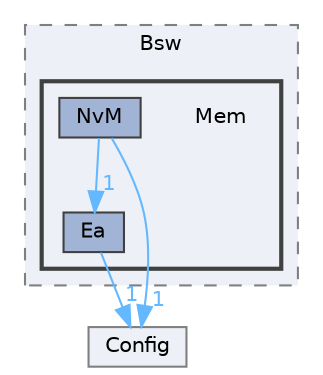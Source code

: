 digraph "Project/avProj/Bsw/Mem"
{
 // LATEX_PDF_SIZE
  bgcolor="transparent";
  edge [fontname=Helvetica,fontsize=10,labelfontname=Helvetica,labelfontsize=10];
  node [fontname=Helvetica,fontsize=10,shape=box,height=0.2,width=0.4];
  compound=true
  subgraph clusterdir_049f93a99a76288d022dcf0077f4e815 {
    graph [ bgcolor="#edf0f7", pencolor="grey50", label="Bsw", fontname=Helvetica,fontsize=10 style="filled,dashed", URL="dir_049f93a99a76288d022dcf0077f4e815.html",tooltip=""]
  subgraph clusterdir_073a34dd20c76c01dc048c8133a914c5 {
    graph [ bgcolor="#edf0f7", pencolor="grey25", label="", fontname=Helvetica,fontsize=10 style="filled,bold", URL="dir_073a34dd20c76c01dc048c8133a914c5.html",tooltip=""]
    dir_073a34dd20c76c01dc048c8133a914c5 [shape=plaintext, label="Mem"];
  dir_db2860e628a7d26a5e12ae14cbb5d183 [label="Ea", fillcolor="#a2b4d6", color="grey25", style="filled", URL="dir_db2860e628a7d26a5e12ae14cbb5d183.html",tooltip=""];
  dir_3d8a160d3e32eff4e88d8f48bd4c7750 [label="NvM", fillcolor="#a2b4d6", color="grey25", style="filled", URL="dir_3d8a160d3e32eff4e88d8f48bd4c7750.html",tooltip=""];
  }
  }
  dir_6372c9833482547caa045621d154f9b9 [label="Config", fillcolor="#edf0f7", color="grey50", style="filled", URL="dir_6372c9833482547caa045621d154f9b9.html",tooltip=""];
  dir_db2860e628a7d26a5e12ae14cbb5d183->dir_6372c9833482547caa045621d154f9b9 [headlabel="1", labeldistance=1.5 headhref="dir_000038_000024.html" color="steelblue1" fontcolor="steelblue1"];
  dir_3d8a160d3e32eff4e88d8f48bd4c7750->dir_6372c9833482547caa045621d154f9b9 [headlabel="1", labeldistance=1.5 headhref="dir_000072_000024.html" color="steelblue1" fontcolor="steelblue1"];
  dir_3d8a160d3e32eff4e88d8f48bd4c7750->dir_db2860e628a7d26a5e12ae14cbb5d183 [headlabel="1", labeldistance=1.5 headhref="dir_000072_000038.html" color="steelblue1" fontcolor="steelblue1"];
}
